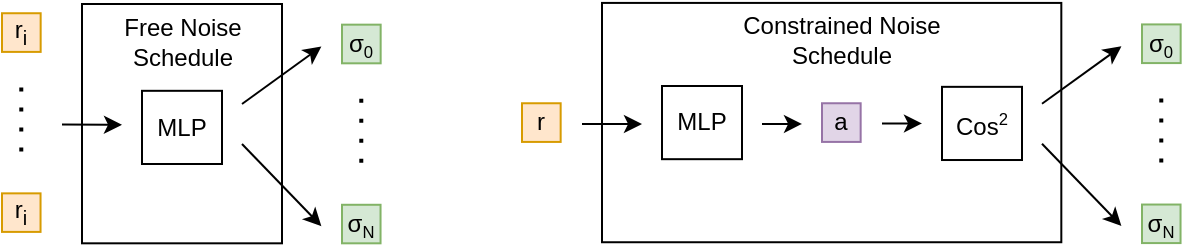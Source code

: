 <mxfile scale="2" border="0">
    <diagram id="BnsNrFVr5Wd3XkJ8FpZ6" name="Page-1">
        <mxGraphModel dx="541" dy="371" grid="1" gridSize="10" guides="1" tooltips="1" connect="1" arrows="1" fold="1" page="1" pageScale="1" pageWidth="1100" pageHeight="850" math="0" shadow="0">
            <root>
                <mxCell id="0"/>
                <mxCell id="1" parent="0"/>
                <mxCell id="79" value="" style="rounded=0;whiteSpace=wrap;html=1;" parent="1" vertex="1">
                    <mxGeometry x="150" y="60" width="100" height="119.66" as="geometry"/>
                </mxCell>
                <mxCell id="85" value="" style="endArrow=classic;html=1;" parent="1" edge="1">
                    <mxGeometry width="50" height="50" relative="1" as="geometry">
                        <mxPoint x="230" y="110" as="sourcePoint"/>
                        <mxPoint x="269.7" y="81.3" as="targetPoint"/>
                    </mxGeometry>
                </mxCell>
                <mxCell id="86" value="" style="endArrow=classic;html=1;" parent="1" edge="1">
                    <mxGeometry width="50" height="50" relative="1" as="geometry">
                        <mxPoint x="230" y="130" as="sourcePoint"/>
                        <mxPoint x="269.7" y="171.09" as="targetPoint"/>
                    </mxGeometry>
                </mxCell>
                <mxCell id="89" value="σ&lt;span style=&quot;font-size: 10px;&quot;&gt;&lt;sub&gt;0&lt;/sub&gt;&lt;/span&gt;" style="whiteSpace=wrap;html=1;aspect=fixed;fillColor=#d5e8d4;strokeColor=#82b366;" parent="1" vertex="1">
                    <mxGeometry x="280" y="70.33" width="19.33" height="19.33" as="geometry"/>
                </mxCell>
                <mxCell id="90" value="&lt;span style=&quot;color: rgb(0, 0, 0);&quot;&gt;σ&lt;/span&gt;&lt;span style=&quot;font-size: 10px; color: rgb(0, 0, 0);&quot;&gt;&lt;sub&gt;N&lt;/sub&gt;&lt;/span&gt;" style="whiteSpace=wrap;html=1;aspect=fixed;fillColor=#d5e8d4;strokeColor=#82b366;" parent="1" vertex="1">
                    <mxGeometry x="280" y="160.39" width="19.27" height="19.27" as="geometry"/>
                </mxCell>
                <mxCell id="92" value="" style="line;strokeWidth=2;direction=south;html=1;dashed=1;dashPattern=1 4;" parent="1" vertex="1">
                    <mxGeometry x="284.64" y="107.41" width="10" height="36" as="geometry"/>
                </mxCell>
                <mxCell id="97" value="MLP" style="rounded=0;whiteSpace=wrap;html=1;" parent="1" vertex="1">
                    <mxGeometry x="180" y="103.41" width="40" height="36.59" as="geometry"/>
                </mxCell>
                <mxCell id="98" value="Free Noise Schedule" style="text;html=1;strokeColor=none;fillColor=none;align=center;verticalAlign=middle;whiteSpace=wrap;rounded=0;" parent="1" vertex="1">
                    <mxGeometry x="162.5" y="67.56" width="75" height="22.1" as="geometry"/>
                </mxCell>
                <mxCell id="104" value="" style="endArrow=classic;html=1;exitX=1;exitY=0.5;exitDx=0;exitDy=0;" parent="1" edge="1">
                    <mxGeometry width="50" height="50" relative="1" as="geometry">
                        <mxPoint x="140.0" y="120.25" as="sourcePoint"/>
                        <mxPoint x="170" y="120.4" as="targetPoint"/>
                    </mxGeometry>
                </mxCell>
                <mxCell id="105" value="" style="rounded=0;whiteSpace=wrap;html=1;" parent="1" vertex="1">
                    <mxGeometry x="410" y="59.46" width="229.66" height="119.66" as="geometry"/>
                </mxCell>
                <mxCell id="106" value="" style="endArrow=classic;html=1;" parent="1" edge="1">
                    <mxGeometry width="50" height="50" relative="1" as="geometry">
                        <mxPoint x="630" y="109.88" as="sourcePoint"/>
                        <mxPoint x="669.7" y="81.18" as="targetPoint"/>
                    </mxGeometry>
                </mxCell>
                <mxCell id="107" value="" style="endArrow=classic;html=1;" parent="1" edge="1">
                    <mxGeometry width="50" height="50" relative="1" as="geometry">
                        <mxPoint x="630" y="129.88" as="sourcePoint"/>
                        <mxPoint x="669.7" y="170.97" as="targetPoint"/>
                    </mxGeometry>
                </mxCell>
                <mxCell id="108" value="σ&lt;span style=&quot;font-size: 10px;&quot;&gt;&lt;sub&gt;0&lt;/sub&gt;&lt;/span&gt;" style="whiteSpace=wrap;html=1;aspect=fixed;fillColor=#d5e8d4;strokeColor=#82b366;" parent="1" vertex="1">
                    <mxGeometry x="680" y="70.21" width="19.33" height="19.33" as="geometry"/>
                </mxCell>
                <mxCell id="109" value="&lt;span style=&quot;color: rgb(0, 0, 0);&quot;&gt;σ&lt;/span&gt;&lt;span style=&quot;font-size: 10px; color: rgb(0, 0, 0);&quot;&gt;&lt;sub&gt;N&lt;/sub&gt;&lt;/span&gt;" style="whiteSpace=wrap;html=1;aspect=fixed;fillColor=#d5e8d4;strokeColor=#82b366;" parent="1" vertex="1">
                    <mxGeometry x="680" y="160.27" width="19.27" height="19.27" as="geometry"/>
                </mxCell>
                <mxCell id="110" value="" style="line;strokeWidth=2;direction=south;html=1;dashed=1;dashPattern=1 4;" parent="1" vertex="1">
                    <mxGeometry x="684.64" y="107.29" width="10" height="36" as="geometry"/>
                </mxCell>
                <mxCell id="111" value="MLP" style="rounded=0;whiteSpace=wrap;html=1;" parent="1" vertex="1">
                    <mxGeometry x="440" y="101" width="40" height="36.59" as="geometry"/>
                </mxCell>
                <mxCell id="112" value="Constrained Noise Schedule" style="text;html=1;strokeColor=none;fillColor=none;align=center;verticalAlign=middle;whiteSpace=wrap;rounded=0;" parent="1" vertex="1">
                    <mxGeometry x="455.91" y="67.44" width="147.5" height="22.1" as="geometry"/>
                </mxCell>
                <mxCell id="113" value="&lt;font color=&quot;#000000&quot;&gt;r&lt;/font&gt;" style="whiteSpace=wrap;html=1;aspect=fixed;fillColor=#ffe6cc;strokeColor=#d79b00;" parent="1" vertex="1">
                    <mxGeometry x="370" y="109.63" width="19.33" height="19.33" as="geometry"/>
                </mxCell>
                <mxCell id="114" value="" style="endArrow=classic;html=1;" parent="1" edge="1">
                    <mxGeometry width="50" height="50" relative="1" as="geometry">
                        <mxPoint x="400" y="120" as="sourcePoint"/>
                        <mxPoint x="430" y="120" as="targetPoint"/>
                    </mxGeometry>
                </mxCell>
                <mxCell id="115" value="" style="endArrow=classic;html=1;" parent="1" edge="1">
                    <mxGeometry width="50" height="50" relative="1" as="geometry">
                        <mxPoint x="490" y="120" as="sourcePoint"/>
                        <mxPoint x="510" y="119.94" as="targetPoint"/>
                    </mxGeometry>
                </mxCell>
                <mxCell id="116" value="a" style="whiteSpace=wrap;html=1;aspect=fixed;fillColor=#e1d5e7;strokeColor=#9673a6;" parent="1" vertex="1">
                    <mxGeometry x="520" y="109.63" width="19.33" height="19.33" as="geometry"/>
                </mxCell>
                <mxCell id="117" value="Cos&lt;span style=&quot;font-size: 10px;&quot;&gt;&lt;sup&gt;2&lt;/sup&gt;&lt;/span&gt;" style="rounded=0;whiteSpace=wrap;html=1;" parent="1" vertex="1">
                    <mxGeometry x="580" y="101.42" width="40" height="36.59" as="geometry"/>
                </mxCell>
                <mxCell id="118" value="" style="endArrow=classic;html=1;" parent="1" edge="1">
                    <mxGeometry width="50" height="50" relative="1" as="geometry">
                        <mxPoint x="550" y="119.75" as="sourcePoint"/>
                        <mxPoint x="570" y="119.69" as="targetPoint"/>
                    </mxGeometry>
                </mxCell>
                <mxCell id="119" value="&lt;font color=&quot;#000000&quot;&gt;r&lt;sub&gt;i&lt;/sub&gt;&lt;/font&gt;" style="whiteSpace=wrap;html=1;aspect=fixed;fillColor=#ffe6cc;strokeColor=#d79b00;" vertex="1" parent="1">
                    <mxGeometry x="110" y="64.62" width="19.33" height="19.33" as="geometry"/>
                </mxCell>
                <mxCell id="120" value="&lt;font color=&quot;#000000&quot;&gt;r&lt;sub&gt;i&lt;/sub&gt;&lt;/font&gt;" style="whiteSpace=wrap;html=1;aspect=fixed;fillColor=#ffe6cc;strokeColor=#d79b00;" vertex="1" parent="1">
                    <mxGeometry x="110" y="154.68" width="19.27" height="19.27" as="geometry"/>
                </mxCell>
                <mxCell id="121" value="" style="line;strokeWidth=2;direction=south;html=1;dashed=1;dashPattern=1 4;" vertex="1" parent="1">
                    <mxGeometry x="114.64" y="101.7" width="10" height="36" as="geometry"/>
                </mxCell>
            </root>
        </mxGraphModel>
    </diagram>
</mxfile>